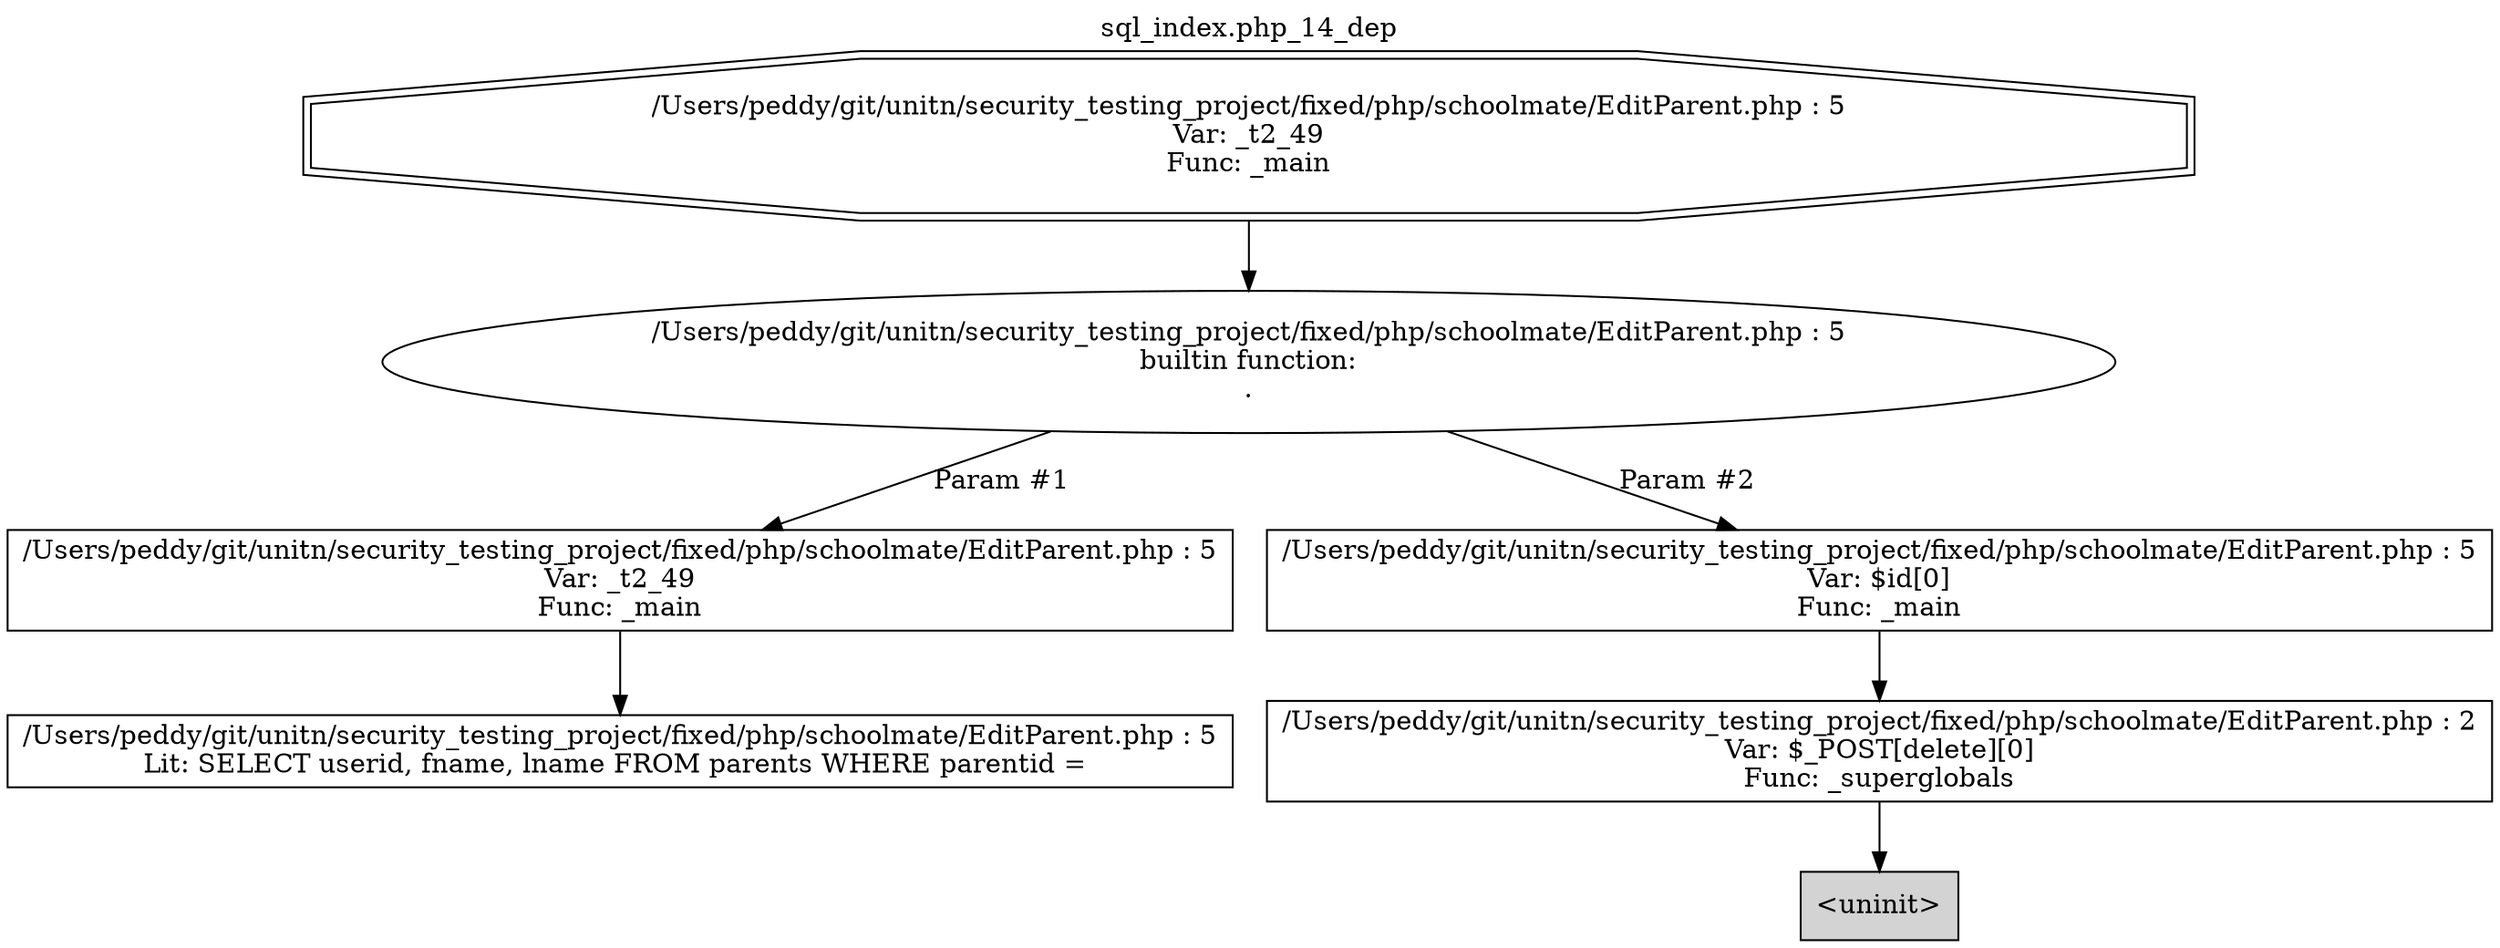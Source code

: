 digraph cfg {
  label="sql_index.php_14_dep";
  labelloc=t;
  n1 [shape=doubleoctagon, label="/Users/peddy/git/unitn/security_testing_project/fixed/php/schoolmate/EditParent.php : 5\nVar: _t2_49\nFunc: _main\n"];
  n2 [shape=ellipse, label="/Users/peddy/git/unitn/security_testing_project/fixed/php/schoolmate/EditParent.php : 5\nbuiltin function:\n.\n"];
  n3 [shape=box, label="/Users/peddy/git/unitn/security_testing_project/fixed/php/schoolmate/EditParent.php : 5\nVar: _t2_49\nFunc: _main\n"];
  n4 [shape=box, label="/Users/peddy/git/unitn/security_testing_project/fixed/php/schoolmate/EditParent.php : 5\nLit: SELECT userid, fname, lname FROM parents WHERE parentid = \n"];
  n5 [shape=box, label="/Users/peddy/git/unitn/security_testing_project/fixed/php/schoolmate/EditParent.php : 5\nVar: $id[0]\nFunc: _main\n"];
  n6 [shape=box, label="/Users/peddy/git/unitn/security_testing_project/fixed/php/schoolmate/EditParent.php : 2\nVar: $_POST[delete][0]\nFunc: _superglobals\n"];
  n7 [shape=box, label="<uninit>",style=filled];
  n1 -> n2;
  n3 -> n4;
  n2 -> n3[label="Param #1"];
  n2 -> n5[label="Param #2"];
  n6 -> n7;
  n5 -> n6;
}
